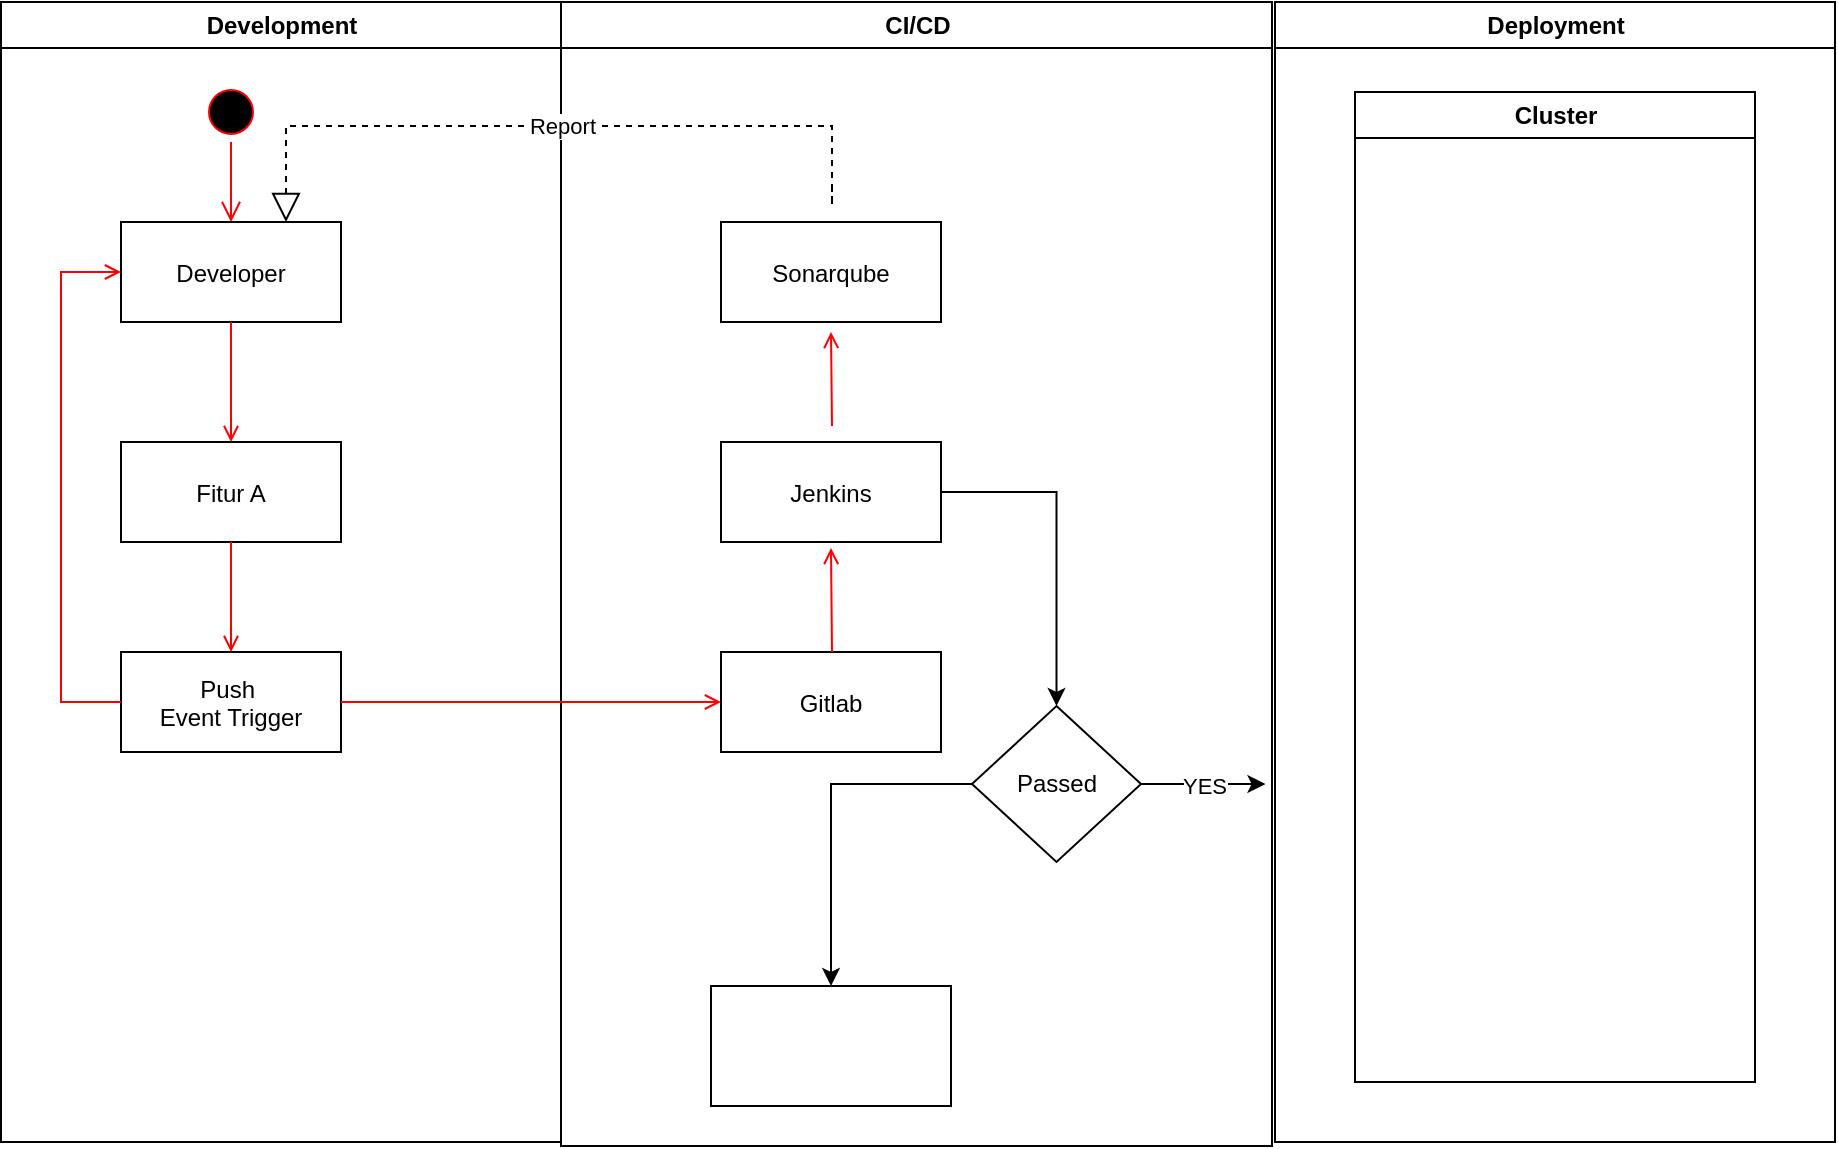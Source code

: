 <mxfile version="20.8.3" type="github">
  <diagram name="Page-1" id="e7e014a7-5840-1c2e-5031-d8a46d1fe8dd">
    <mxGraphModel dx="1257" dy="691" grid="1" gridSize="10" guides="1" tooltips="1" connect="1" arrows="1" fold="1" page="1" pageScale="1" pageWidth="1169" pageHeight="826" background="none" math="0" shadow="0">
      <root>
        <mxCell id="0" />
        <mxCell id="1" parent="0" />
        <mxCell id="2" value="Development" style="swimlane;whiteSpace=wrap" parent="1" vertex="1">
          <mxGeometry x="164.5" y="128" width="280" height="570" as="geometry" />
        </mxCell>
        <mxCell id="5" value="" style="ellipse;shape=startState;fillColor=#000000;strokeColor=#ff0000;" parent="2" vertex="1">
          <mxGeometry x="100" y="40" width="30" height="30" as="geometry" />
        </mxCell>
        <mxCell id="6" value="" style="edgeStyle=elbowEdgeStyle;elbow=horizontal;verticalAlign=bottom;endArrow=open;endSize=8;strokeColor=#FF0000;endFill=1;rounded=0" parent="2" source="5" target="7" edge="1">
          <mxGeometry x="100" y="40" as="geometry">
            <mxPoint x="115" y="110" as="targetPoint" />
          </mxGeometry>
        </mxCell>
        <mxCell id="7" value="Developer" style="" parent="2" vertex="1">
          <mxGeometry x="60" y="110" width="110" height="50" as="geometry" />
        </mxCell>
        <mxCell id="8" value="Fitur A" style="" parent="2" vertex="1">
          <mxGeometry x="60" y="220" width="110" height="50" as="geometry" />
        </mxCell>
        <mxCell id="9" value="" style="endArrow=open;strokeColor=#FF0000;endFill=1;rounded=0" parent="2" source="7" target="8" edge="1">
          <mxGeometry relative="1" as="geometry" />
        </mxCell>
        <mxCell id="10" value="Push &#xa;Event Trigger" style="" parent="2" vertex="1">
          <mxGeometry x="60" y="325" width="110" height="50" as="geometry" />
        </mxCell>
        <mxCell id="11" value="" style="endArrow=open;strokeColor=#FF0000;endFill=1;rounded=0" parent="2" source="8" target="10" edge="1">
          <mxGeometry relative="1" as="geometry" />
        </mxCell>
        <mxCell id="12" value="" style="edgeStyle=elbowEdgeStyle;elbow=horizontal;strokeColor=#FF0000;endArrow=open;endFill=1;rounded=0" parent="2" source="10" target="7" edge="1">
          <mxGeometry width="100" height="100" relative="1" as="geometry">
            <mxPoint x="160" y="290" as="sourcePoint" />
            <mxPoint x="260" y="190" as="targetPoint" />
            <Array as="points">
              <mxPoint x="30" y="250" />
            </Array>
          </mxGeometry>
        </mxCell>
        <mxCell id="3" value="CI/CD" style="swimlane;whiteSpace=wrap" parent="1" vertex="1">
          <mxGeometry x="444.5" y="128" width="355.5" height="572" as="geometry" />
        </mxCell>
        <mxCell id="15" value="Sonarqube" style="" parent="3" vertex="1">
          <mxGeometry x="80" y="110" width="110" height="50" as="geometry" />
        </mxCell>
        <mxCell id="FRh1BtK7W872duvFCpck-24" value="" style="edgeStyle=orthogonalEdgeStyle;rounded=0;orthogonalLoop=1;jettySize=auto;html=1;" parent="3" source="16" target="FRh1BtK7W872duvFCpck-23" edge="1">
          <mxGeometry relative="1" as="geometry" />
        </mxCell>
        <mxCell id="16" value="Jenkins" style="" parent="3" vertex="1">
          <mxGeometry x="80" y="220" width="110" height="50" as="geometry" />
        </mxCell>
        <mxCell id="17" value="" style="endArrow=open;strokeColor=#FF0000;endFill=1;rounded=0" parent="3" edge="1">
          <mxGeometry relative="1" as="geometry">
            <mxPoint x="135.5" y="212" as="sourcePoint" />
            <mxPoint x="135" y="165" as="targetPoint" />
          </mxGeometry>
        </mxCell>
        <mxCell id="18" value="Gitlab" style="" parent="3" vertex="1">
          <mxGeometry x="80" y="325" width="110" height="50" as="geometry" />
        </mxCell>
        <mxCell id="19" value="" style="endArrow=open;strokeColor=#FF0000;endFill=1;rounded=0" parent="3" edge="1">
          <mxGeometry relative="1" as="geometry">
            <mxPoint x="135.5" y="325" as="sourcePoint" />
            <mxPoint x="135" y="273" as="targetPoint" />
          </mxGeometry>
        </mxCell>
        <mxCell id="Lap68GzObpVBpqmBdjCE-21" value="" style="edgeStyle=orthogonalEdgeStyle;rounded=0;orthogonalLoop=1;jettySize=auto;html=1;" edge="1" parent="3" source="FRh1BtK7W872duvFCpck-23" target="Lap68GzObpVBpqmBdjCE-20">
          <mxGeometry relative="1" as="geometry" />
        </mxCell>
        <mxCell id="FRh1BtK7W872duvFCpck-23" value="Passed" style="rhombus;whiteSpace=wrap;html=1;fillColor=rgb(255, 255, 255);strokeColor=rgb(0, 0, 0);fontColor=rgb(0, 0, 0);" parent="3" vertex="1">
          <mxGeometry x="205.5" y="352" width="84.5" height="78" as="geometry" />
        </mxCell>
        <mxCell id="Lap68GzObpVBpqmBdjCE-20" value="" style="whiteSpace=wrap;html=1;fillColor=rgb(255, 255, 255);strokeColor=rgb(0, 0, 0);fontColor=rgb(0, 0, 0);" vertex="1" parent="3">
          <mxGeometry x="75" y="492" width="120" height="60" as="geometry" />
        </mxCell>
        <mxCell id="4" value="Deployment" style="swimlane;whiteSpace=wrap;startSize=23;" parent="1" vertex="1">
          <mxGeometry x="801.5" y="128" width="280" height="570" as="geometry" />
        </mxCell>
        <mxCell id="FRh1BtK7W872duvFCpck-26" value="Cluster" style="swimlane;whiteSpace=wrap;html=1;" parent="4" vertex="1">
          <mxGeometry x="40" y="45" width="200" height="495" as="geometry" />
        </mxCell>
        <mxCell id="20" value="" style="endArrow=open;strokeColor=#FF0000;endFill=1;rounded=0" parent="1" source="10" target="18" edge="1">
          <mxGeometry relative="1" as="geometry" />
        </mxCell>
        <mxCell id="Nk0EYce9mKr43RaDj8b3-50" value="Report" style="endArrow=block;dashed=1;endFill=0;endSize=12;html=1;rounded=0;entryX=0.75;entryY=0;entryDx=0;entryDy=0;" parent="1" target="7" edge="1">
          <mxGeometry width="160" relative="1" as="geometry">
            <mxPoint x="580" y="220" as="sourcePoint" />
            <mxPoint x="320" y="230" as="targetPoint" />
            <Array as="points">
              <mxPoint x="580" y="230" />
              <mxPoint x="580" y="190" />
              <mxPoint x="307" y="190" />
            </Array>
          </mxGeometry>
        </mxCell>
        <mxCell id="Lap68GzObpVBpqmBdjCE-23" value="YES" style="edgeStyle=orthogonalEdgeStyle;rounded=0;orthogonalLoop=1;jettySize=auto;html=1;" edge="1" parent="1" source="FRh1BtK7W872duvFCpck-23">
          <mxGeometry relative="1" as="geometry">
            <mxPoint x="796.75" y="519" as="targetPoint" />
          </mxGeometry>
        </mxCell>
      </root>
    </mxGraphModel>
  </diagram>
</mxfile>
